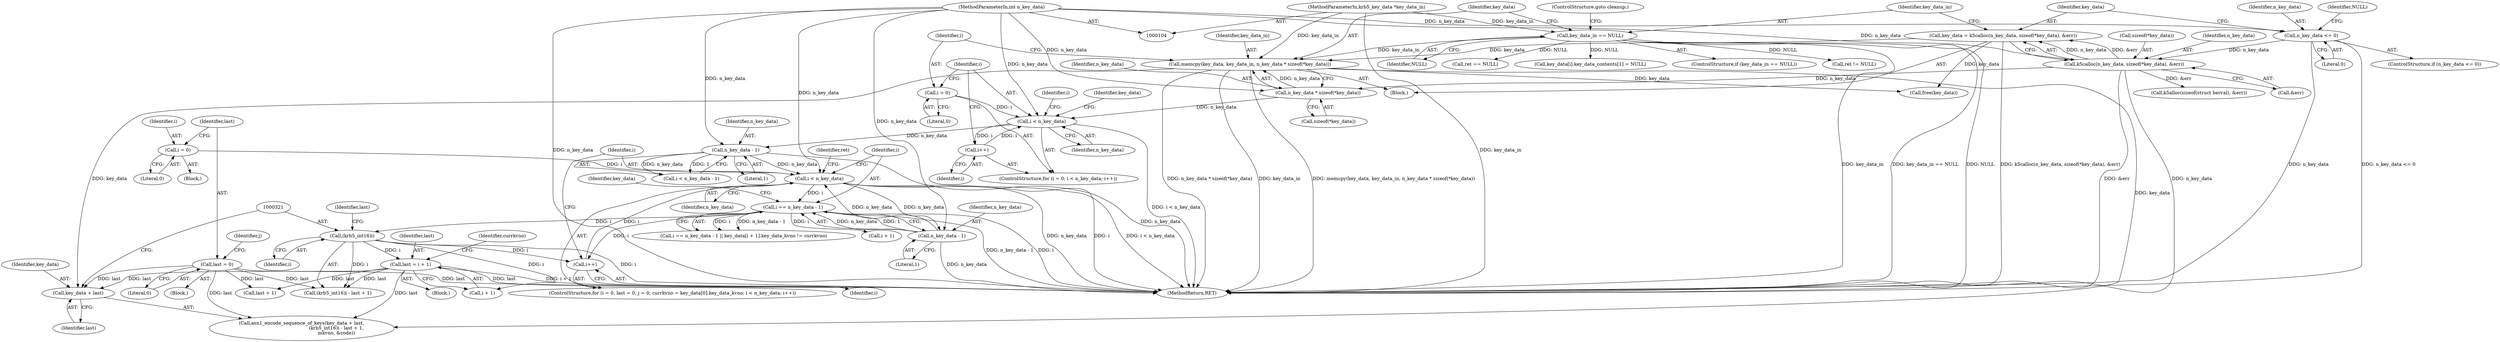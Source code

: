 digraph "0_krb5_dc7ed55c689d57de7f7408b34631bf06fec9dab1@pointer" {
"1000316" [label="(Call,key_data + last)"];
"1000146" [label="(Call,memcpy(key_data, key_data_in, n_key_data * sizeof(*key_data)))"];
"1000132" [label="(Call,key_data = k5calloc(n_key_data, sizeof(*key_data), &err))"];
"1000134" [label="(Call,k5calloc(n_key_data, sizeof(*key_data), &err))"];
"1000127" [label="(Call,n_key_data <= 0)"];
"1000106" [label="(MethodParameterIn,int n_key_data)"];
"1000142" [label="(Call,key_data_in == NULL)"];
"1000105" [label="(MethodParameterIn,krb5_key_data *key_data_in)"];
"1000149" [label="(Call,n_key_data * sizeof(*key_data))"];
"1000259" [label="(Call,last = 0)"];
"1000354" [label="(Call,last = i + 1)"];
"1000320" [label="(Call,(krb5_int16)i)"];
"1000282" [label="(Call,i == n_key_data - 1)"];
"1000273" [label="(Call,i < n_key_data)"];
"1000276" [label="(Call,i++)"];
"1000255" [label="(Call,i = 0)"];
"1000284" [label="(Call,n_key_data - 1)"];
"1000213" [label="(Call,n_key_data - 1)"];
"1000158" [label="(Call,i < n_key_data)"];
"1000155" [label="(Call,i = 0)"];
"1000161" [label="(Call,i++)"];
"1000281" [label="(Call,i == n_key_data - 1 || key_data[i + 1].key_data_kvno != currkvno)"];
"1000354" [label="(Call,last = i + 1)"];
"1000296" [label="(Block,)"];
"1000142" [label="(Call,key_data_in == NULL)"];
"1000282" [label="(Call,i == n_key_data - 1)"];
"1000105" [label="(MethodParameterIn,krb5_key_data *key_data_in)"];
"1000155" [label="(Call,i = 0)"];
"1000258" [label="(Block,)"];
"1000150" [label="(Identifier,n_key_data)"];
"1000317" [label="(Identifier,key_data)"];
"1000257" [label="(Literal,0)"];
"1000106" [label="(MethodParameterIn,int n_key_data)"];
"1000198" [label="(Call,key_data[i].key_data_contents[1] = NULL)"];
"1000145" [label="(ControlStructure,goto cleanup;)"];
"1000276" [label="(Call,i++)"];
"1000318" [label="(Identifier,last)"];
"1000277" [label="(Identifier,i)"];
"1000213" [label="(Call,n_key_data - 1)"];
"1000320" [label="(Call,(krb5_int16)i)"];
"1000259" [label="(Call,last = 0)"];
"1000141" [label="(ControlStructure,if (key_data_in == NULL))"];
"1000162" [label="(Identifier,i)"];
"1000156" [label="(Identifier,i)"];
"1000108" [label="(Block,)"];
"1000261" [label="(Literal,0)"];
"1000135" [label="(Identifier,n_key_data)"];
"1000129" [label="(Literal,0)"];
"1000284" [label="(Call,n_key_data - 1)"];
"1000147" [label="(Identifier,key_data)"];
"1000209" [label="(Identifier,i)"];
"1000275" [label="(Identifier,n_key_data)"];
"1000260" [label="(Identifier,last)"];
"1000274" [label="(Identifier,i)"];
"1000134" [label="(Call,k5calloc(n_key_data, sizeof(*key_data), &err))"];
"1000128" [label="(Identifier,n_key_data)"];
"1000324" [label="(Identifier,last)"];
"1000126" [label="(ControlStructure,if (n_key_data <= 0))"];
"1000132" [label="(Call,key_data = k5calloc(n_key_data, sizeof(*key_data), &err))"];
"1000158" [label="(Call,i < n_key_data)"];
"1000214" [label="(Identifier,n_key_data)"];
"1000285" [label="(Identifier,n_key_data)"];
"1000255" [label="(Call,i = 0)"];
"1000256" [label="(Identifier,i)"];
"1000143" [label="(Identifier,key_data_in)"];
"1000154" [label="(ControlStructure,for (i = 0; i < n_key_data; i++))"];
"1000283" [label="(Identifier,i)"];
"1000323" [label="(Call,last + 1)"];
"1000315" [label="(Call,asn1_encode_sequence_of_keys(key_data + last,\n                                               (krb5_int16)i - last + 1,\n                                               mkvno, &code))"];
"1000253" [label="(ControlStructure,for (i = 0, last = 0, j = 0, currkvno = key_data[0].key_data_kvno; i < n_key_data; i++))"];
"1000151" [label="(Call,sizeof(*key_data))"];
"1000254" [label="(Block,)"];
"1000356" [label="(Call,i + 1)"];
"1000211" [label="(Call,i < n_key_data - 1)"];
"1000149" [label="(Call,n_key_data * sizeof(*key_data))"];
"1000360" [label="(Identifier,currkvno)"];
"1000127" [label="(Call,n_key_data <= 0)"];
"1000148" [label="(Identifier,key_data_in)"];
"1000286" [label="(Literal,1)"];
"1000146" [label="(Call,memcpy(key_data, key_data_in, n_key_data * sizeof(*key_data)))"];
"1000380" [label="(Call,ret != NULL)"];
"1000291" [label="(Call,i + 1)"];
"1000372" [label="(Call,free(key_data))"];
"1000144" [label="(Identifier,NULL)"];
"1000157" [label="(Literal,0)"];
"1000168" [label="(Identifier,key_data)"];
"1000316" [label="(Call,key_data + last)"];
"1000273" [label="(Call,i < n_key_data)"];
"1000136" [label="(Call,sizeof(*key_data))"];
"1000319" [label="(Call,(krb5_int16)i - last + 1)"];
"1000161" [label="(Call,i++)"];
"1000301" [label="(Call,k5alloc(sizeof(struct berval), &err))"];
"1000160" [label="(Identifier,n_key_data)"];
"1000355" [label="(Identifier,last)"];
"1000131" [label="(Identifier,NULL)"];
"1000290" [label="(Identifier,key_data)"];
"1000133" [label="(Identifier,key_data)"];
"1000139" [label="(Call,&err)"];
"1000322" [label="(Identifier,i)"];
"1000410" [label="(MethodReturn,RET)"];
"1000264" [label="(Identifier,j)"];
"1000159" [label="(Identifier,i)"];
"1000245" [label="(Call,ret == NULL)"];
"1000368" [label="(Identifier,ret)"];
"1000215" [label="(Literal,1)"];
"1000316" -> "1000315"  [label="AST: "];
"1000316" -> "1000318"  [label="CFG: "];
"1000317" -> "1000316"  [label="AST: "];
"1000318" -> "1000316"  [label="AST: "];
"1000321" -> "1000316"  [label="CFG: "];
"1000146" -> "1000316"  [label="DDG: key_data"];
"1000259" -> "1000316"  [label="DDG: last"];
"1000354" -> "1000316"  [label="DDG: last"];
"1000146" -> "1000108"  [label="AST: "];
"1000146" -> "1000149"  [label="CFG: "];
"1000147" -> "1000146"  [label="AST: "];
"1000148" -> "1000146"  [label="AST: "];
"1000149" -> "1000146"  [label="AST: "];
"1000156" -> "1000146"  [label="CFG: "];
"1000146" -> "1000410"  [label="DDG: n_key_data * sizeof(*key_data)"];
"1000146" -> "1000410"  [label="DDG: key_data_in"];
"1000146" -> "1000410"  [label="DDG: memcpy(key_data, key_data_in, n_key_data * sizeof(*key_data))"];
"1000132" -> "1000146"  [label="DDG: key_data"];
"1000142" -> "1000146"  [label="DDG: key_data_in"];
"1000105" -> "1000146"  [label="DDG: key_data_in"];
"1000149" -> "1000146"  [label="DDG: n_key_data"];
"1000146" -> "1000315"  [label="DDG: key_data"];
"1000146" -> "1000372"  [label="DDG: key_data"];
"1000132" -> "1000108"  [label="AST: "];
"1000132" -> "1000134"  [label="CFG: "];
"1000133" -> "1000132"  [label="AST: "];
"1000134" -> "1000132"  [label="AST: "];
"1000143" -> "1000132"  [label="CFG: "];
"1000132" -> "1000410"  [label="DDG: k5calloc(n_key_data, sizeof(*key_data), &err)"];
"1000134" -> "1000132"  [label="DDG: n_key_data"];
"1000134" -> "1000132"  [label="DDG: &err"];
"1000132" -> "1000372"  [label="DDG: key_data"];
"1000134" -> "1000139"  [label="CFG: "];
"1000135" -> "1000134"  [label="AST: "];
"1000136" -> "1000134"  [label="AST: "];
"1000139" -> "1000134"  [label="AST: "];
"1000134" -> "1000410"  [label="DDG: &err"];
"1000134" -> "1000410"  [label="DDG: n_key_data"];
"1000127" -> "1000134"  [label="DDG: n_key_data"];
"1000106" -> "1000134"  [label="DDG: n_key_data"];
"1000134" -> "1000149"  [label="DDG: n_key_data"];
"1000134" -> "1000301"  [label="DDG: &err"];
"1000127" -> "1000126"  [label="AST: "];
"1000127" -> "1000129"  [label="CFG: "];
"1000128" -> "1000127"  [label="AST: "];
"1000129" -> "1000127"  [label="AST: "];
"1000131" -> "1000127"  [label="CFG: "];
"1000133" -> "1000127"  [label="CFG: "];
"1000127" -> "1000410"  [label="DDG: n_key_data <= 0"];
"1000127" -> "1000410"  [label="DDG: n_key_data"];
"1000106" -> "1000127"  [label="DDG: n_key_data"];
"1000106" -> "1000104"  [label="AST: "];
"1000106" -> "1000410"  [label="DDG: n_key_data"];
"1000106" -> "1000149"  [label="DDG: n_key_data"];
"1000106" -> "1000158"  [label="DDG: n_key_data"];
"1000106" -> "1000213"  [label="DDG: n_key_data"];
"1000106" -> "1000273"  [label="DDG: n_key_data"];
"1000106" -> "1000284"  [label="DDG: n_key_data"];
"1000142" -> "1000141"  [label="AST: "];
"1000142" -> "1000144"  [label="CFG: "];
"1000143" -> "1000142"  [label="AST: "];
"1000144" -> "1000142"  [label="AST: "];
"1000145" -> "1000142"  [label="CFG: "];
"1000147" -> "1000142"  [label="CFG: "];
"1000142" -> "1000410"  [label="DDG: key_data_in == NULL"];
"1000142" -> "1000410"  [label="DDG: NULL"];
"1000142" -> "1000410"  [label="DDG: key_data_in"];
"1000105" -> "1000142"  [label="DDG: key_data_in"];
"1000142" -> "1000198"  [label="DDG: NULL"];
"1000142" -> "1000245"  [label="DDG: NULL"];
"1000142" -> "1000380"  [label="DDG: NULL"];
"1000105" -> "1000104"  [label="AST: "];
"1000105" -> "1000410"  [label="DDG: key_data_in"];
"1000149" -> "1000151"  [label="CFG: "];
"1000150" -> "1000149"  [label="AST: "];
"1000151" -> "1000149"  [label="AST: "];
"1000149" -> "1000158"  [label="DDG: n_key_data"];
"1000259" -> "1000258"  [label="AST: "];
"1000259" -> "1000261"  [label="CFG: "];
"1000260" -> "1000259"  [label="AST: "];
"1000261" -> "1000259"  [label="AST: "];
"1000264" -> "1000259"  [label="CFG: "];
"1000259" -> "1000410"  [label="DDG: last"];
"1000259" -> "1000315"  [label="DDG: last"];
"1000259" -> "1000319"  [label="DDG: last"];
"1000259" -> "1000323"  [label="DDG: last"];
"1000354" -> "1000296"  [label="AST: "];
"1000354" -> "1000356"  [label="CFG: "];
"1000355" -> "1000354"  [label="AST: "];
"1000356" -> "1000354"  [label="AST: "];
"1000360" -> "1000354"  [label="CFG: "];
"1000354" -> "1000410"  [label="DDG: i + 1"];
"1000354" -> "1000410"  [label="DDG: last"];
"1000354" -> "1000315"  [label="DDG: last"];
"1000354" -> "1000319"  [label="DDG: last"];
"1000354" -> "1000323"  [label="DDG: last"];
"1000320" -> "1000354"  [label="DDG: i"];
"1000320" -> "1000319"  [label="AST: "];
"1000320" -> "1000322"  [label="CFG: "];
"1000321" -> "1000320"  [label="AST: "];
"1000322" -> "1000320"  [label="AST: "];
"1000324" -> "1000320"  [label="CFG: "];
"1000320" -> "1000410"  [label="DDG: i"];
"1000320" -> "1000276"  [label="DDG: i"];
"1000320" -> "1000319"  [label="DDG: i"];
"1000282" -> "1000320"  [label="DDG: i"];
"1000320" -> "1000356"  [label="DDG: i"];
"1000282" -> "1000281"  [label="AST: "];
"1000282" -> "1000284"  [label="CFG: "];
"1000283" -> "1000282"  [label="AST: "];
"1000284" -> "1000282"  [label="AST: "];
"1000290" -> "1000282"  [label="CFG: "];
"1000281" -> "1000282"  [label="CFG: "];
"1000282" -> "1000410"  [label="DDG: n_key_data - 1"];
"1000282" -> "1000410"  [label="DDG: i"];
"1000282" -> "1000276"  [label="DDG: i"];
"1000282" -> "1000281"  [label="DDG: i"];
"1000282" -> "1000281"  [label="DDG: n_key_data - 1"];
"1000273" -> "1000282"  [label="DDG: i"];
"1000284" -> "1000282"  [label="DDG: n_key_data"];
"1000284" -> "1000282"  [label="DDG: 1"];
"1000282" -> "1000291"  [label="DDG: i"];
"1000273" -> "1000253"  [label="AST: "];
"1000273" -> "1000275"  [label="CFG: "];
"1000274" -> "1000273"  [label="AST: "];
"1000275" -> "1000273"  [label="AST: "];
"1000283" -> "1000273"  [label="CFG: "];
"1000368" -> "1000273"  [label="CFG: "];
"1000273" -> "1000410"  [label="DDG: n_key_data"];
"1000273" -> "1000410"  [label="DDG: i"];
"1000273" -> "1000410"  [label="DDG: i < n_key_data"];
"1000276" -> "1000273"  [label="DDG: i"];
"1000255" -> "1000273"  [label="DDG: i"];
"1000284" -> "1000273"  [label="DDG: n_key_data"];
"1000213" -> "1000273"  [label="DDG: n_key_data"];
"1000273" -> "1000284"  [label="DDG: n_key_data"];
"1000276" -> "1000253"  [label="AST: "];
"1000276" -> "1000277"  [label="CFG: "];
"1000277" -> "1000276"  [label="AST: "];
"1000274" -> "1000276"  [label="CFG: "];
"1000255" -> "1000254"  [label="AST: "];
"1000255" -> "1000257"  [label="CFG: "];
"1000256" -> "1000255"  [label="AST: "];
"1000257" -> "1000255"  [label="AST: "];
"1000260" -> "1000255"  [label="CFG: "];
"1000284" -> "1000286"  [label="CFG: "];
"1000285" -> "1000284"  [label="AST: "];
"1000286" -> "1000284"  [label="AST: "];
"1000284" -> "1000410"  [label="DDG: n_key_data"];
"1000213" -> "1000211"  [label="AST: "];
"1000213" -> "1000215"  [label="CFG: "];
"1000214" -> "1000213"  [label="AST: "];
"1000215" -> "1000213"  [label="AST: "];
"1000211" -> "1000213"  [label="CFG: "];
"1000213" -> "1000410"  [label="DDG: n_key_data"];
"1000213" -> "1000211"  [label="DDG: n_key_data"];
"1000213" -> "1000211"  [label="DDG: 1"];
"1000158" -> "1000213"  [label="DDG: n_key_data"];
"1000158" -> "1000154"  [label="AST: "];
"1000158" -> "1000160"  [label="CFG: "];
"1000159" -> "1000158"  [label="AST: "];
"1000160" -> "1000158"  [label="AST: "];
"1000168" -> "1000158"  [label="CFG: "];
"1000209" -> "1000158"  [label="CFG: "];
"1000158" -> "1000410"  [label="DDG: i < n_key_data"];
"1000155" -> "1000158"  [label="DDG: i"];
"1000161" -> "1000158"  [label="DDG: i"];
"1000158" -> "1000161"  [label="DDG: i"];
"1000155" -> "1000154"  [label="AST: "];
"1000155" -> "1000157"  [label="CFG: "];
"1000156" -> "1000155"  [label="AST: "];
"1000157" -> "1000155"  [label="AST: "];
"1000159" -> "1000155"  [label="CFG: "];
"1000161" -> "1000154"  [label="AST: "];
"1000161" -> "1000162"  [label="CFG: "];
"1000162" -> "1000161"  [label="AST: "];
"1000159" -> "1000161"  [label="CFG: "];
}
